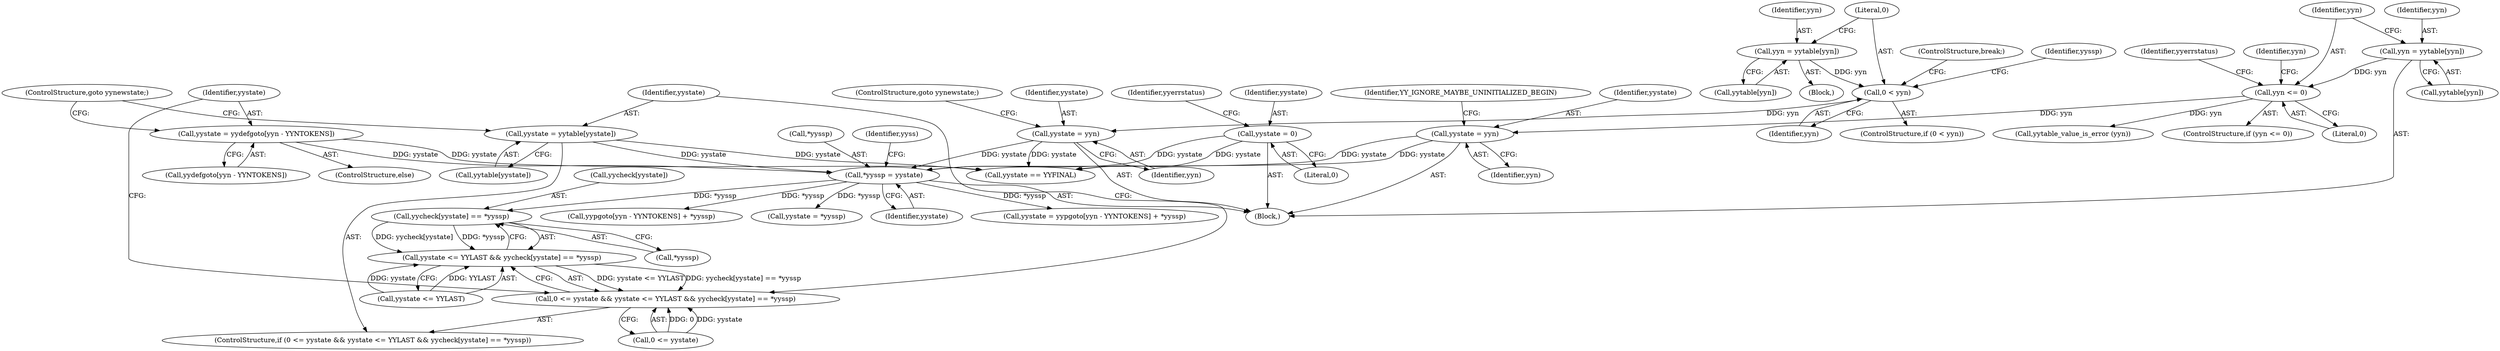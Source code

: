 digraph "0_yara_925bcf3c3b0a28b5b78e25d9efda5c0bf27ae699_1@pointer" {
"1001671" [label="(Call,yycheck[yystate] == *yyssp)"];
"1000284" [label="(Call,*yyssp = yystate)"];
"1001683" [label="(Call,yystate = yydefgoto[yyn - YYNTOKENS])"];
"1001677" [label="(Call,yystate = yytable[yystate])"];
"1001830" [label="(Call,yystate = yyn)"];
"1001797" [label="(Call,0 < yyn)"];
"1001791" [label="(Call,yyn = yytable[yyn])"];
"1000267" [label="(Call,yystate = 0)"];
"1000486" [label="(Call,yystate = yyn)"];
"1000459" [label="(Call,yyn <= 0)"];
"1000453" [label="(Call,yyn = yytable[yyn])"];
"1001667" [label="(Call,yystate <= YYLAST && yycheck[yystate] == *yyssp)"];
"1001663" [label="(Call,0 <= yystate && yystate <= YYLAST && yycheck[yystate] == *yyssp)"];
"1000285" [label="(Call,*yyssp)"];
"1001833" [label="(ControlStructure,goto yynewstate;)"];
"1001690" [label="(ControlStructure,goto yynewstate;)"];
"1001790" [label="(Block,)"];
"1000287" [label="(Identifier,yystate)"];
"1000486" [label="(Call,yystate = yyn)"];
"1001678" [label="(Identifier,yystate)"];
"1000464" [label="(Call,yytable_value_is_error (yyn))"];
"1001796" [label="(ControlStructure,if (0 < yyn))"];
"1001792" [label="(Identifier,yyn)"];
"1000491" [label="(Identifier,YY_IGNORE_MAYBE_UNINITIALIZED_BEGIN)"];
"1000267" [label="(Call,yystate = 0)"];
"1001677" [label="(Call,yystate = yytable[yystate])"];
"1000473" [label="(Identifier,yyerrstatus)"];
"1001832" [label="(Identifier,yyn)"];
"1001791" [label="(Call,yyn = yytable[yyn])"];
"1000291" [label="(Identifier,yyss)"];
"1000487" [label="(Identifier,yystate)"];
"1001668" [label="(Call,yystate <= YYLAST)"];
"1000284" [label="(Call,*yyssp = yystate)"];
"1001664" [label="(Call,0 <= yystate)"];
"1000458" [label="(ControlStructure,if (yyn <= 0))"];
"1000453" [label="(Call,yyn = yytable[yyn])"];
"1001672" [label="(Call,yycheck[yystate])"];
"1001654" [label="(Call,yypgoto[yyn - YYNTOKENS] + *yyssp)"];
"1001830" [label="(Call,yystate = yyn)"];
"1001675" [label="(Call,*yyssp)"];
"1000271" [label="(Identifier,yyerrstatus)"];
"1000465" [label="(Identifier,yyn)"];
"1001652" [label="(Call,yystate = yypgoto[yyn - YYNTOKENS] + *yyssp)"];
"1000216" [label="(Block,)"];
"1001831" [label="(Identifier,yystate)"];
"1000488" [label="(Identifier,yyn)"];
"1000460" [label="(Identifier,yyn)"];
"1001667" [label="(Call,yystate <= YYLAST && yycheck[yystate] == *yyssp)"];
"1000461" [label="(Literal,0)"];
"1001682" [label="(ControlStructure,else)"];
"1000377" [label="(Call,yystate == YYFINAL)"];
"1001798" [label="(Literal,0)"];
"1001816" [label="(Call,yystate = *yyssp)"];
"1001679" [label="(Call,yytable[yystate])"];
"1001793" [label="(Call,yytable[yyn])"];
"1001800" [label="(ControlStructure,break;)"];
"1001685" [label="(Call,yydefgoto[yyn - YYNTOKENS])"];
"1001663" [label="(Call,0 <= yystate && yystate <= YYLAST && yycheck[yystate] == *yyssp)"];
"1000269" [label="(Literal,0)"];
"1001683" [label="(Call,yystate = yydefgoto[yyn - YYNTOKENS])"];
"1001803" [label="(Identifier,yyssp)"];
"1000454" [label="(Identifier,yyn)"];
"1000268" [label="(Identifier,yystate)"];
"1001671" [label="(Call,yycheck[yystate] == *yyssp)"];
"1001797" [label="(Call,0 < yyn)"];
"1001799" [label="(Identifier,yyn)"];
"1000455" [label="(Call,yytable[yyn])"];
"1000459" [label="(Call,yyn <= 0)"];
"1001662" [label="(ControlStructure,if (0 <= yystate && yystate <= YYLAST && yycheck[yystate] == *yyssp))"];
"1001684" [label="(Identifier,yystate)"];
"1001671" -> "1001667"  [label="AST: "];
"1001671" -> "1001675"  [label="CFG: "];
"1001672" -> "1001671"  [label="AST: "];
"1001675" -> "1001671"  [label="AST: "];
"1001667" -> "1001671"  [label="CFG: "];
"1001671" -> "1001667"  [label="DDG: yycheck[yystate]"];
"1001671" -> "1001667"  [label="DDG: *yyssp"];
"1000284" -> "1001671"  [label="DDG: *yyssp"];
"1000284" -> "1000216"  [label="AST: "];
"1000284" -> "1000287"  [label="CFG: "];
"1000285" -> "1000284"  [label="AST: "];
"1000287" -> "1000284"  [label="AST: "];
"1000291" -> "1000284"  [label="CFG: "];
"1001683" -> "1000284"  [label="DDG: yystate"];
"1001677" -> "1000284"  [label="DDG: yystate"];
"1001830" -> "1000284"  [label="DDG: yystate"];
"1000267" -> "1000284"  [label="DDG: yystate"];
"1000486" -> "1000284"  [label="DDG: yystate"];
"1000284" -> "1001652"  [label="DDG: *yyssp"];
"1000284" -> "1001654"  [label="DDG: *yyssp"];
"1000284" -> "1001816"  [label="DDG: *yyssp"];
"1001683" -> "1001682"  [label="AST: "];
"1001683" -> "1001685"  [label="CFG: "];
"1001684" -> "1001683"  [label="AST: "];
"1001685" -> "1001683"  [label="AST: "];
"1001690" -> "1001683"  [label="CFG: "];
"1001683" -> "1000377"  [label="DDG: yystate"];
"1001677" -> "1001662"  [label="AST: "];
"1001677" -> "1001679"  [label="CFG: "];
"1001678" -> "1001677"  [label="AST: "];
"1001679" -> "1001677"  [label="AST: "];
"1001690" -> "1001677"  [label="CFG: "];
"1001677" -> "1000377"  [label="DDG: yystate"];
"1001830" -> "1000216"  [label="AST: "];
"1001830" -> "1001832"  [label="CFG: "];
"1001831" -> "1001830"  [label="AST: "];
"1001832" -> "1001830"  [label="AST: "];
"1001833" -> "1001830"  [label="CFG: "];
"1001830" -> "1000377"  [label="DDG: yystate"];
"1001797" -> "1001830"  [label="DDG: yyn"];
"1001797" -> "1001796"  [label="AST: "];
"1001797" -> "1001799"  [label="CFG: "];
"1001798" -> "1001797"  [label="AST: "];
"1001799" -> "1001797"  [label="AST: "];
"1001800" -> "1001797"  [label="CFG: "];
"1001803" -> "1001797"  [label="CFG: "];
"1001791" -> "1001797"  [label="DDG: yyn"];
"1001791" -> "1001790"  [label="AST: "];
"1001791" -> "1001793"  [label="CFG: "];
"1001792" -> "1001791"  [label="AST: "];
"1001793" -> "1001791"  [label="AST: "];
"1001798" -> "1001791"  [label="CFG: "];
"1000267" -> "1000216"  [label="AST: "];
"1000267" -> "1000269"  [label="CFG: "];
"1000268" -> "1000267"  [label="AST: "];
"1000269" -> "1000267"  [label="AST: "];
"1000271" -> "1000267"  [label="CFG: "];
"1000267" -> "1000377"  [label="DDG: yystate"];
"1000486" -> "1000216"  [label="AST: "];
"1000486" -> "1000488"  [label="CFG: "];
"1000487" -> "1000486"  [label="AST: "];
"1000488" -> "1000486"  [label="AST: "];
"1000491" -> "1000486"  [label="CFG: "];
"1000486" -> "1000377"  [label="DDG: yystate"];
"1000459" -> "1000486"  [label="DDG: yyn"];
"1000459" -> "1000458"  [label="AST: "];
"1000459" -> "1000461"  [label="CFG: "];
"1000460" -> "1000459"  [label="AST: "];
"1000461" -> "1000459"  [label="AST: "];
"1000465" -> "1000459"  [label="CFG: "];
"1000473" -> "1000459"  [label="CFG: "];
"1000453" -> "1000459"  [label="DDG: yyn"];
"1000459" -> "1000464"  [label="DDG: yyn"];
"1000453" -> "1000216"  [label="AST: "];
"1000453" -> "1000455"  [label="CFG: "];
"1000454" -> "1000453"  [label="AST: "];
"1000455" -> "1000453"  [label="AST: "];
"1000460" -> "1000453"  [label="CFG: "];
"1001667" -> "1001663"  [label="AST: "];
"1001667" -> "1001668"  [label="CFG: "];
"1001668" -> "1001667"  [label="AST: "];
"1001663" -> "1001667"  [label="CFG: "];
"1001667" -> "1001663"  [label="DDG: yystate <= YYLAST"];
"1001667" -> "1001663"  [label="DDG: yycheck[yystate] == *yyssp"];
"1001668" -> "1001667"  [label="DDG: yystate"];
"1001668" -> "1001667"  [label="DDG: YYLAST"];
"1001663" -> "1001662"  [label="AST: "];
"1001663" -> "1001664"  [label="CFG: "];
"1001664" -> "1001663"  [label="AST: "];
"1001678" -> "1001663"  [label="CFG: "];
"1001684" -> "1001663"  [label="CFG: "];
"1001664" -> "1001663"  [label="DDG: 0"];
"1001664" -> "1001663"  [label="DDG: yystate"];
}
